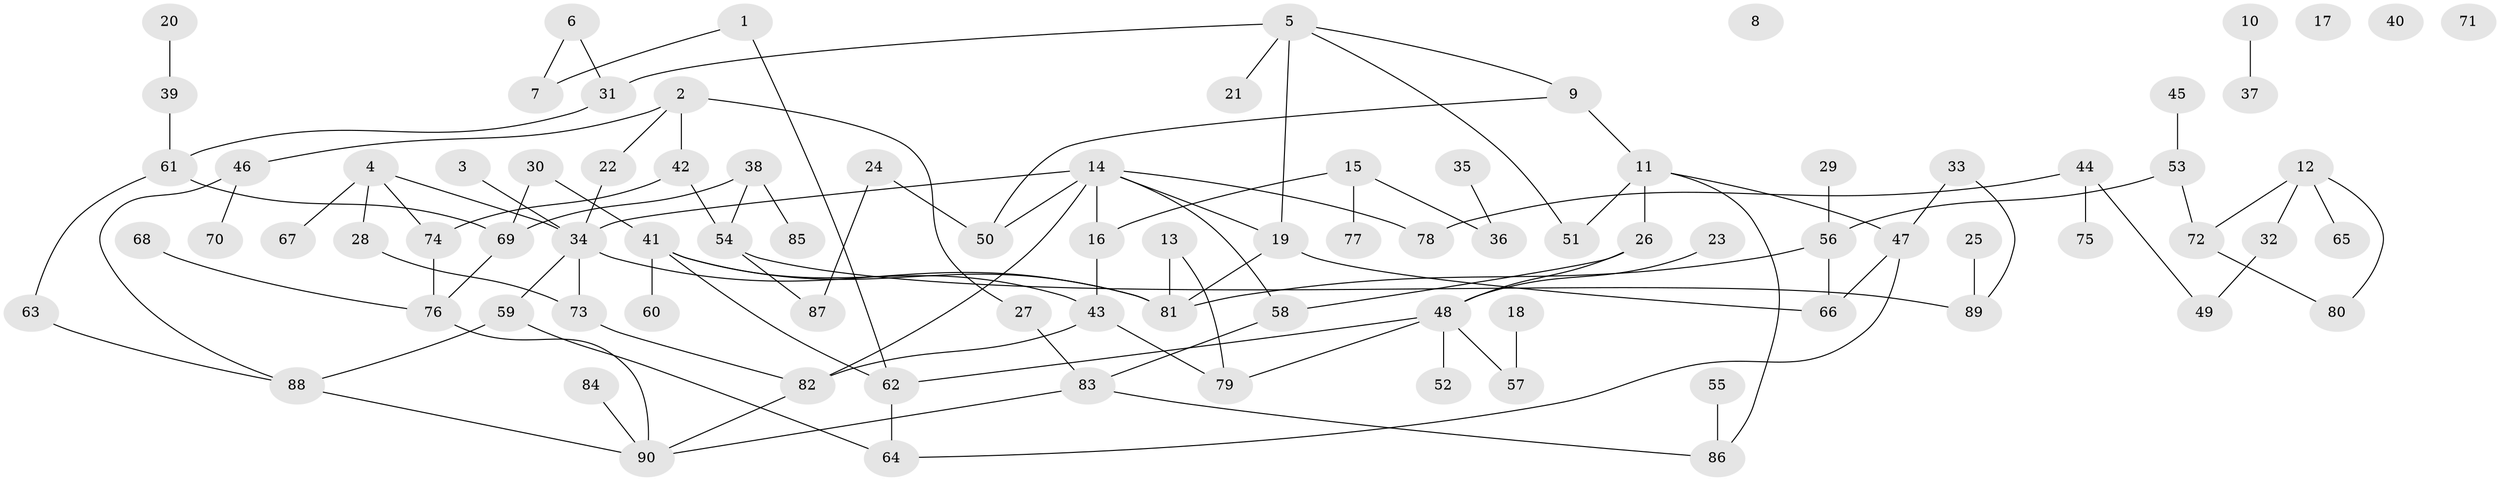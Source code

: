 // Generated by graph-tools (version 1.1) at 2025/00/03/09/25 03:00:41]
// undirected, 90 vertices, 115 edges
graph export_dot {
graph [start="1"]
  node [color=gray90,style=filled];
  1;
  2;
  3;
  4;
  5;
  6;
  7;
  8;
  9;
  10;
  11;
  12;
  13;
  14;
  15;
  16;
  17;
  18;
  19;
  20;
  21;
  22;
  23;
  24;
  25;
  26;
  27;
  28;
  29;
  30;
  31;
  32;
  33;
  34;
  35;
  36;
  37;
  38;
  39;
  40;
  41;
  42;
  43;
  44;
  45;
  46;
  47;
  48;
  49;
  50;
  51;
  52;
  53;
  54;
  55;
  56;
  57;
  58;
  59;
  60;
  61;
  62;
  63;
  64;
  65;
  66;
  67;
  68;
  69;
  70;
  71;
  72;
  73;
  74;
  75;
  76;
  77;
  78;
  79;
  80;
  81;
  82;
  83;
  84;
  85;
  86;
  87;
  88;
  89;
  90;
  1 -- 7;
  1 -- 62;
  2 -- 22;
  2 -- 27;
  2 -- 42;
  2 -- 46;
  3 -- 34;
  4 -- 28;
  4 -- 34;
  4 -- 67;
  4 -- 74;
  5 -- 9;
  5 -- 19;
  5 -- 21;
  5 -- 31;
  5 -- 51;
  6 -- 7;
  6 -- 31;
  9 -- 11;
  9 -- 50;
  10 -- 37;
  11 -- 26;
  11 -- 47;
  11 -- 51;
  11 -- 86;
  12 -- 32;
  12 -- 65;
  12 -- 72;
  12 -- 80;
  13 -- 79;
  13 -- 81;
  14 -- 16;
  14 -- 19;
  14 -- 34;
  14 -- 50;
  14 -- 58;
  14 -- 78;
  14 -- 82;
  15 -- 16;
  15 -- 36;
  15 -- 77;
  16 -- 43;
  18 -- 57;
  19 -- 66;
  19 -- 81;
  20 -- 39;
  22 -- 34;
  23 -- 48;
  24 -- 50;
  24 -- 87;
  25 -- 89;
  26 -- 48;
  26 -- 58;
  27 -- 83;
  28 -- 73;
  29 -- 56;
  30 -- 41;
  30 -- 69;
  31 -- 61;
  32 -- 49;
  33 -- 47;
  33 -- 89;
  34 -- 59;
  34 -- 73;
  34 -- 81;
  35 -- 36;
  38 -- 54;
  38 -- 69;
  38 -- 85;
  39 -- 61;
  41 -- 43;
  41 -- 60;
  41 -- 62;
  41 -- 81;
  42 -- 54;
  42 -- 74;
  43 -- 79;
  43 -- 82;
  44 -- 49;
  44 -- 75;
  44 -- 78;
  45 -- 53;
  46 -- 70;
  46 -- 88;
  47 -- 64;
  47 -- 66;
  48 -- 52;
  48 -- 57;
  48 -- 62;
  48 -- 79;
  53 -- 56;
  53 -- 72;
  54 -- 87;
  54 -- 89;
  55 -- 86;
  56 -- 66;
  56 -- 81;
  58 -- 83;
  59 -- 64;
  59 -- 88;
  61 -- 63;
  61 -- 69;
  62 -- 64;
  63 -- 88;
  68 -- 76;
  69 -- 76;
  72 -- 80;
  73 -- 82;
  74 -- 76;
  76 -- 90;
  82 -- 90;
  83 -- 86;
  83 -- 90;
  84 -- 90;
  88 -- 90;
}
